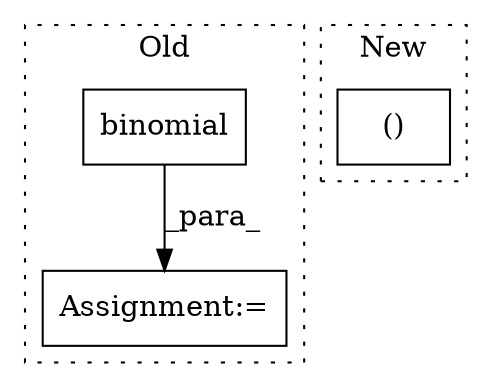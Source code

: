 digraph G {
subgraph cluster0 {
1 [label="binomial" a="32" s="3245,3257" l="9,1" shape="box"];
3 [label="Assignment:=" a="7" s="3234" l="2" shape="box"];
label = "Old";
style="dotted";
}
subgraph cluster1 {
2 [label="()" a="106" s="5068" l="65" shape="box"];
label = "New";
style="dotted";
}
1 -> 3 [label="_para_"];
}